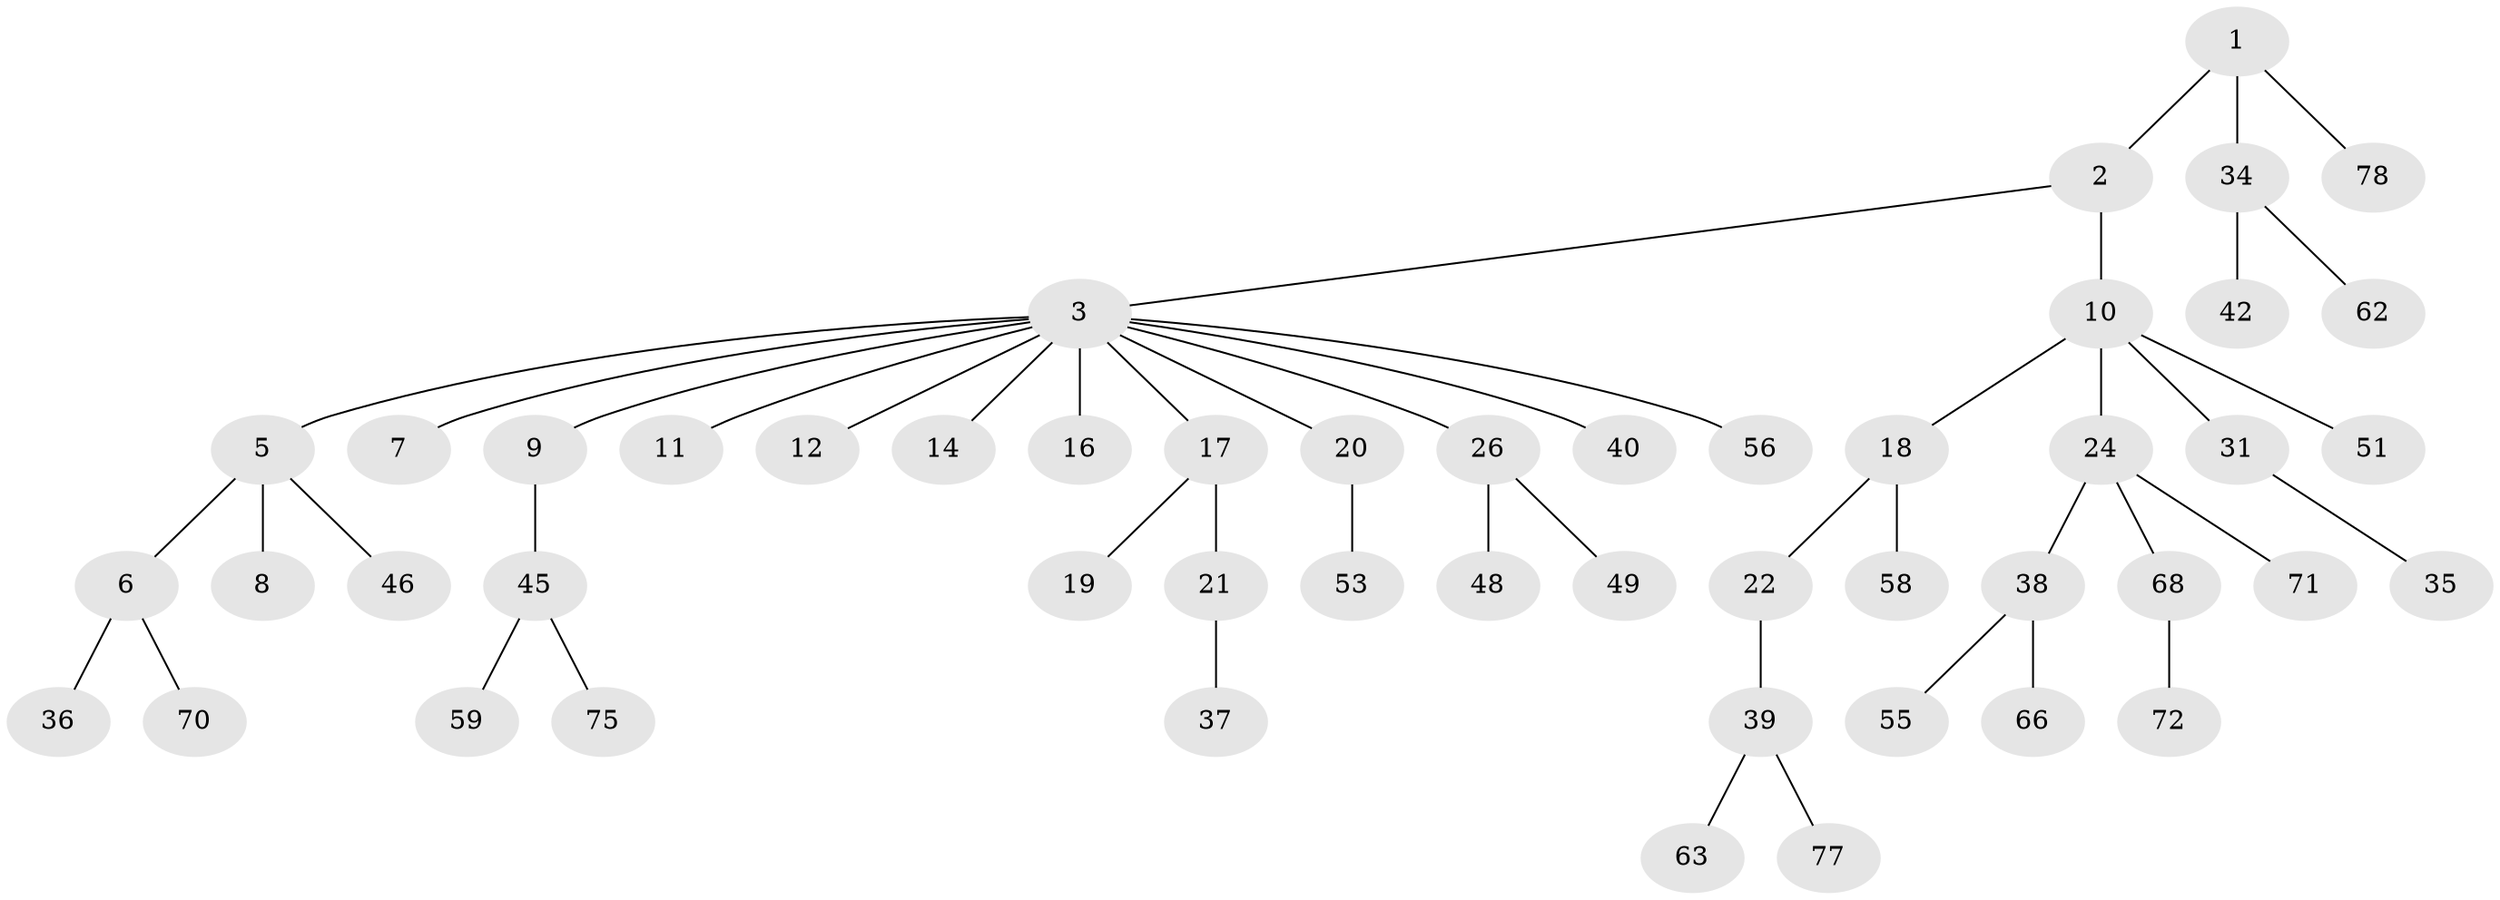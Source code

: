 // original degree distribution, {4: 0.1282051282051282, 6: 0.01282051282051282, 9: 0.01282051282051282, 1: 0.5256410256410257, 2: 0.21794871794871795, 3: 0.10256410256410256}
// Generated by graph-tools (version 1.1) at 2025/42/03/06/25 10:42:02]
// undirected, 50 vertices, 49 edges
graph export_dot {
graph [start="1"]
  node [color=gray90,style=filled];
  1 [super="+32"];
  2 [super="+65"];
  3 [super="+4"];
  5 [super="+44"];
  6 [super="+60"];
  7;
  8;
  9;
  10 [super="+15"];
  11;
  12 [super="+13"];
  14 [super="+25"];
  16 [super="+41"];
  17 [super="+29"];
  18 [super="+23"];
  19 [super="+50"];
  20 [super="+27"];
  21 [super="+28"];
  22 [super="+33"];
  24 [super="+61"];
  26 [super="+30"];
  31;
  34 [super="+69"];
  35;
  36 [super="+43"];
  37 [super="+47"];
  38 [super="+54"];
  39 [super="+76"];
  40;
  42;
  45 [super="+52"];
  46;
  48 [super="+57"];
  49;
  51 [super="+73"];
  53;
  55;
  56 [super="+67"];
  58 [super="+64"];
  59;
  62;
  63 [super="+74"];
  66;
  68;
  70;
  71;
  72;
  75;
  77;
  78;
  1 -- 2;
  1 -- 34;
  1 -- 78;
  2 -- 3;
  2 -- 10;
  3 -- 11;
  3 -- 12;
  3 -- 20;
  3 -- 56;
  3 -- 5;
  3 -- 7;
  3 -- 40;
  3 -- 9;
  3 -- 14;
  3 -- 16;
  3 -- 17;
  3 -- 26;
  5 -- 6;
  5 -- 8;
  5 -- 46;
  6 -- 36;
  6 -- 70;
  9 -- 45;
  10 -- 24;
  10 -- 51;
  10 -- 18;
  10 -- 31;
  17 -- 19;
  17 -- 21;
  18 -- 22;
  18 -- 58;
  20 -- 53;
  21 -- 37;
  22 -- 39;
  24 -- 38;
  24 -- 68;
  24 -- 71;
  26 -- 48;
  26 -- 49;
  31 -- 35;
  34 -- 42;
  34 -- 62;
  38 -- 55;
  38 -- 66;
  39 -- 63;
  39 -- 77;
  45 -- 59;
  45 -- 75;
  68 -- 72;
}
